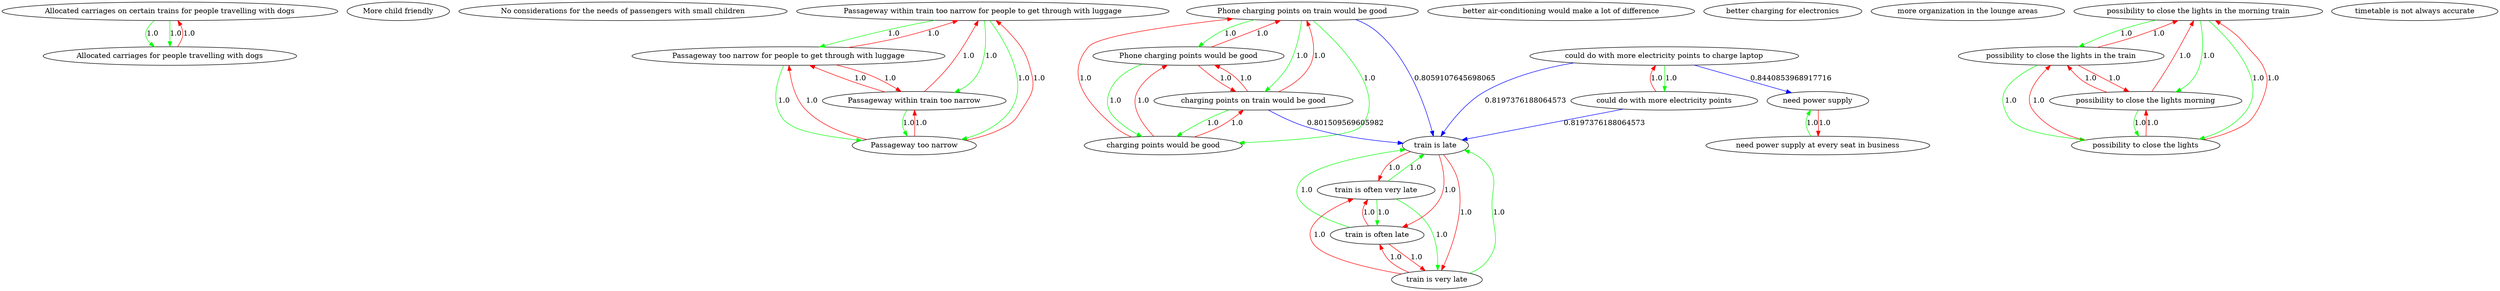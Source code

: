 digraph rawGraph {
"Allocated carriages on certain trains for people travelling with dogs";"Allocated carriages for people travelling with dogs";"More child friendly";"No considerations for the needs of passengers with small children";"Passageway within train too narrow for people to get through with luggage";"Passageway too narrow for people to get through with luggage";"Passageway too narrow";"Passageway within train too narrow";"Phone charging points on train would be good";"Phone charging points would be good";"charging points would be good";"charging points on train would be good";"better air-conditioning would make a lot of difference";"better charging for electronics";"could do with more electricity points to charge laptop";"could do with more electricity points";"more organization in the lounge areas";"need power supply at every seat in business";"need power supply";"possibility to close the lights in the morning train";"possibility to close the lights in the train";"possibility to close the lights";"possibility to close the lights morning";"timetable is not always accurate";"train is often very late";"train is often late";"train is late";"train is very late";"Allocated carriages on certain trains for people travelling with dogs" -> "Allocated carriages for people travelling with dogs" [label=1.0] [color=green]
"Allocated carriages on certain trains for people travelling with dogs" -> "Allocated carriages for people travelling with dogs" [label=1.0] [color=green]
"Allocated carriages for people travelling with dogs" -> "Allocated carriages on certain trains for people travelling with dogs" [label=1.0] [color=red]
"Passageway within train too narrow for people to get through with luggage" -> "Passageway too narrow for people to get through with luggage" [label=1.0] [color=green]
"Passageway too narrow for people to get through with luggage" -> "Passageway too narrow" [label=1.0] [color=green]
"Passageway within train too narrow for people to get through with luggage" -> "Passageway within train too narrow" [label=1.0] [color=green]
"Passageway within train too narrow" -> "Passageway too narrow" [label=1.0] [color=green]
"Passageway within train too narrow for people to get through with luggage" -> "Passageway too narrow" [label=1.0] [color=green]
"Passageway too narrow for people to get through with luggage" -> "Passageway within train too narrow for people to get through with luggage" [label=1.0] [color=red]
"Passageway too narrow for people to get through with luggage" -> "Passageway within train too narrow" [label=1.0] [color=red]
"Passageway too narrow" -> "Passageway within train too narrow for people to get through with luggage" [label=1.0] [color=red]
"Passageway too narrow" -> "Passageway too narrow for people to get through with luggage" [label=1.0] [color=red]
"Passageway too narrow" -> "Passageway within train too narrow" [label=1.0] [color=red]
"Passageway within train too narrow" -> "Passageway within train too narrow for people to get through with luggage" [label=1.0] [color=red]
"Passageway within train too narrow" -> "Passageway too narrow for people to get through with luggage" [label=1.0] [color=red]
"Phone charging points on train would be good" -> "Phone charging points would be good" [label=1.0] [color=green]
"Phone charging points would be good" -> "charging points would be good" [label=1.0] [color=green]
"Phone charging points on train would be good" -> "charging points on train would be good" [label=1.0] [color=green]
"charging points on train would be good" -> "charging points would be good" [label=1.0] [color=green]
"Phone charging points on train would be good" -> "charging points would be good" [label=1.0] [color=green]
"Phone charging points would be good" -> "Phone charging points on train would be good" [label=1.0] [color=red]
"Phone charging points would be good" -> "charging points on train would be good" [label=1.0] [color=red]
"charging points would be good" -> "Phone charging points on train would be good" [label=1.0] [color=red]
"charging points would be good" -> "Phone charging points would be good" [label=1.0] [color=red]
"charging points would be good" -> "charging points on train would be good" [label=1.0] [color=red]
"charging points on train would be good" -> "Phone charging points on train would be good" [label=1.0] [color=red]
"charging points on train would be good" -> "Phone charging points would be good" [label=1.0] [color=red]
"could do with more electricity points to charge laptop" -> "could do with more electricity points" [label=1.0] [color=green]
"could do with more electricity points" -> "could do with more electricity points to charge laptop" [label=1.0] [color=red]
"need power supply at every seat in business" -> "need power supply" [label=1.0] [color=green]
"need power supply" -> "need power supply at every seat in business" [label=1.0] [color=red]
"could do with more electricity points to charge laptop" -> "need power supply" [label=0.8440853968917716] [color=blue]
"possibility to close the lights in the morning train" -> "possibility to close the lights in the train" [label=1.0] [color=green]
"possibility to close the lights in the train" -> "possibility to close the lights" [label=1.0] [color=green]
"possibility to close the lights in the morning train" -> "possibility to close the lights morning" [label=1.0] [color=green]
"possibility to close the lights morning" -> "possibility to close the lights" [label=1.0] [color=green]
"possibility to close the lights in the morning train" -> "possibility to close the lights" [label=1.0] [color=green]
"possibility to close the lights in the train" -> "possibility to close the lights in the morning train" [label=1.0] [color=red]
"possibility to close the lights in the train" -> "possibility to close the lights morning" [label=1.0] [color=red]
"possibility to close the lights" -> "possibility to close the lights in the morning train" [label=1.0] [color=red]
"possibility to close the lights" -> "possibility to close the lights in the train" [label=1.0] [color=red]
"possibility to close the lights" -> "possibility to close the lights morning" [label=1.0] [color=red]
"possibility to close the lights morning" -> "possibility to close the lights in the morning train" [label=1.0] [color=red]
"possibility to close the lights morning" -> "possibility to close the lights in the train" [label=1.0] [color=red]
"train is often very late" -> "train is often late" [label=1.0] [color=green]
"train is often late" -> "train is late" [label=1.0] [color=green]
"train is often very late" -> "train is very late" [label=1.0] [color=green]
"train is very late" -> "train is late" [label=1.0] [color=green]
"train is often very late" -> "train is late" [label=1.0] [color=green]
"train is often late" -> "train is often very late" [label=1.0] [color=red]
"train is often late" -> "train is very late" [label=1.0] [color=red]
"train is late" -> "train is often very late" [label=1.0] [color=red]
"train is late" -> "train is often late" [label=1.0] [color=red]
"train is late" -> "train is very late" [label=1.0] [color=red]
"train is very late" -> "train is often very late" [label=1.0] [color=red]
"train is very late" -> "train is often late" [label=1.0] [color=red]
"Phone charging points on train would be good" -> "train is late" [label=0.8059107645698065] [color=blue]
"charging points on train would be good" -> "train is late" [label=0.801509569605982] [color=blue]
"could do with more electricity points to charge laptop" -> "train is late" [label=0.8197376188064573] [color=blue]
"could do with more electricity points" -> "train is late" [label=0.8197376188064573] [color=blue]
}